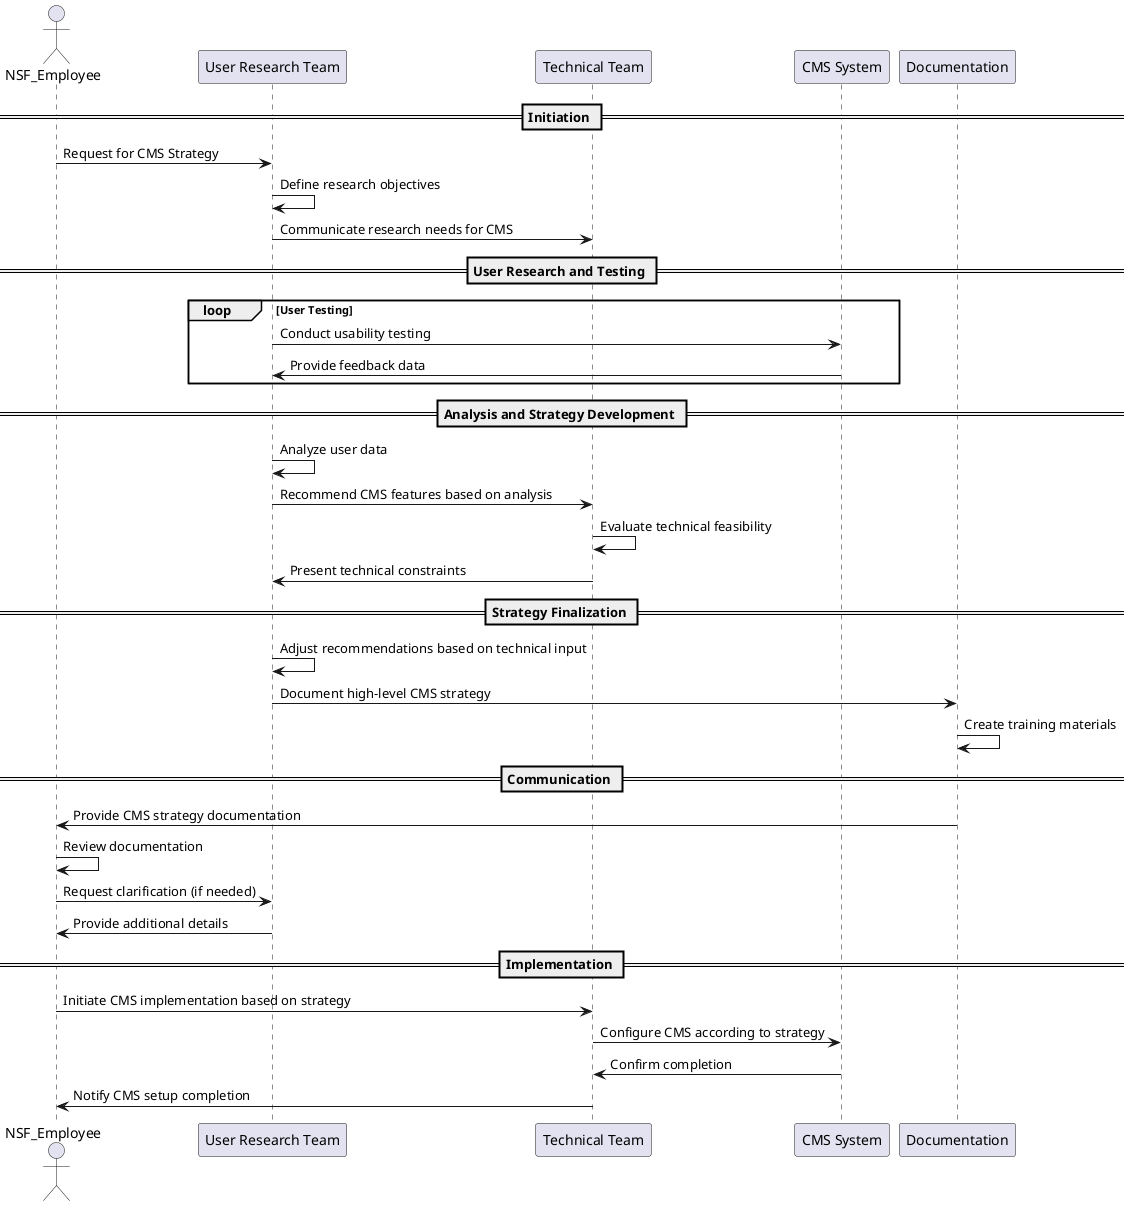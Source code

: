 @startuml
actor NSF_Employee as Employee
participant "User Research Team" as URT
participant "Technical Team" as TT
participant "CMS System" as CMS
participant "Documentation" as Docs

== Initiation ==
Employee -> URT: Request for CMS Strategy
URT -> URT: Define research objectives
URT -> TT: Communicate research needs for CMS

== User Research and Testing ==
loop User Testing
    URT -> CMS: Conduct usability testing
    CMS -> URT: Provide feedback data
end

== Analysis and Strategy Development ==
URT -> URT: Analyze user data
URT -> TT: Recommend CMS features based on analysis
TT -> TT: Evaluate technical feasibility
TT -> URT: Present technical constraints

== Strategy Finalization ==
URT -> URT: Adjust recommendations based on technical input
URT -> Docs: Document high-level CMS strategy
Docs -> Docs: Create training materials

== Communication ==
Docs -> Employee: Provide CMS strategy documentation
Employee -> Employee: Review documentation
Employee -> URT: Request clarification (if needed)
URT -> Employee: Provide additional details

== Implementation ==
Employee -> TT: Initiate CMS implementation based on strategy
TT -> CMS: Configure CMS according to strategy
CMS -> TT: Confirm completion
TT -> Employee: Notify CMS setup completion

@enduml